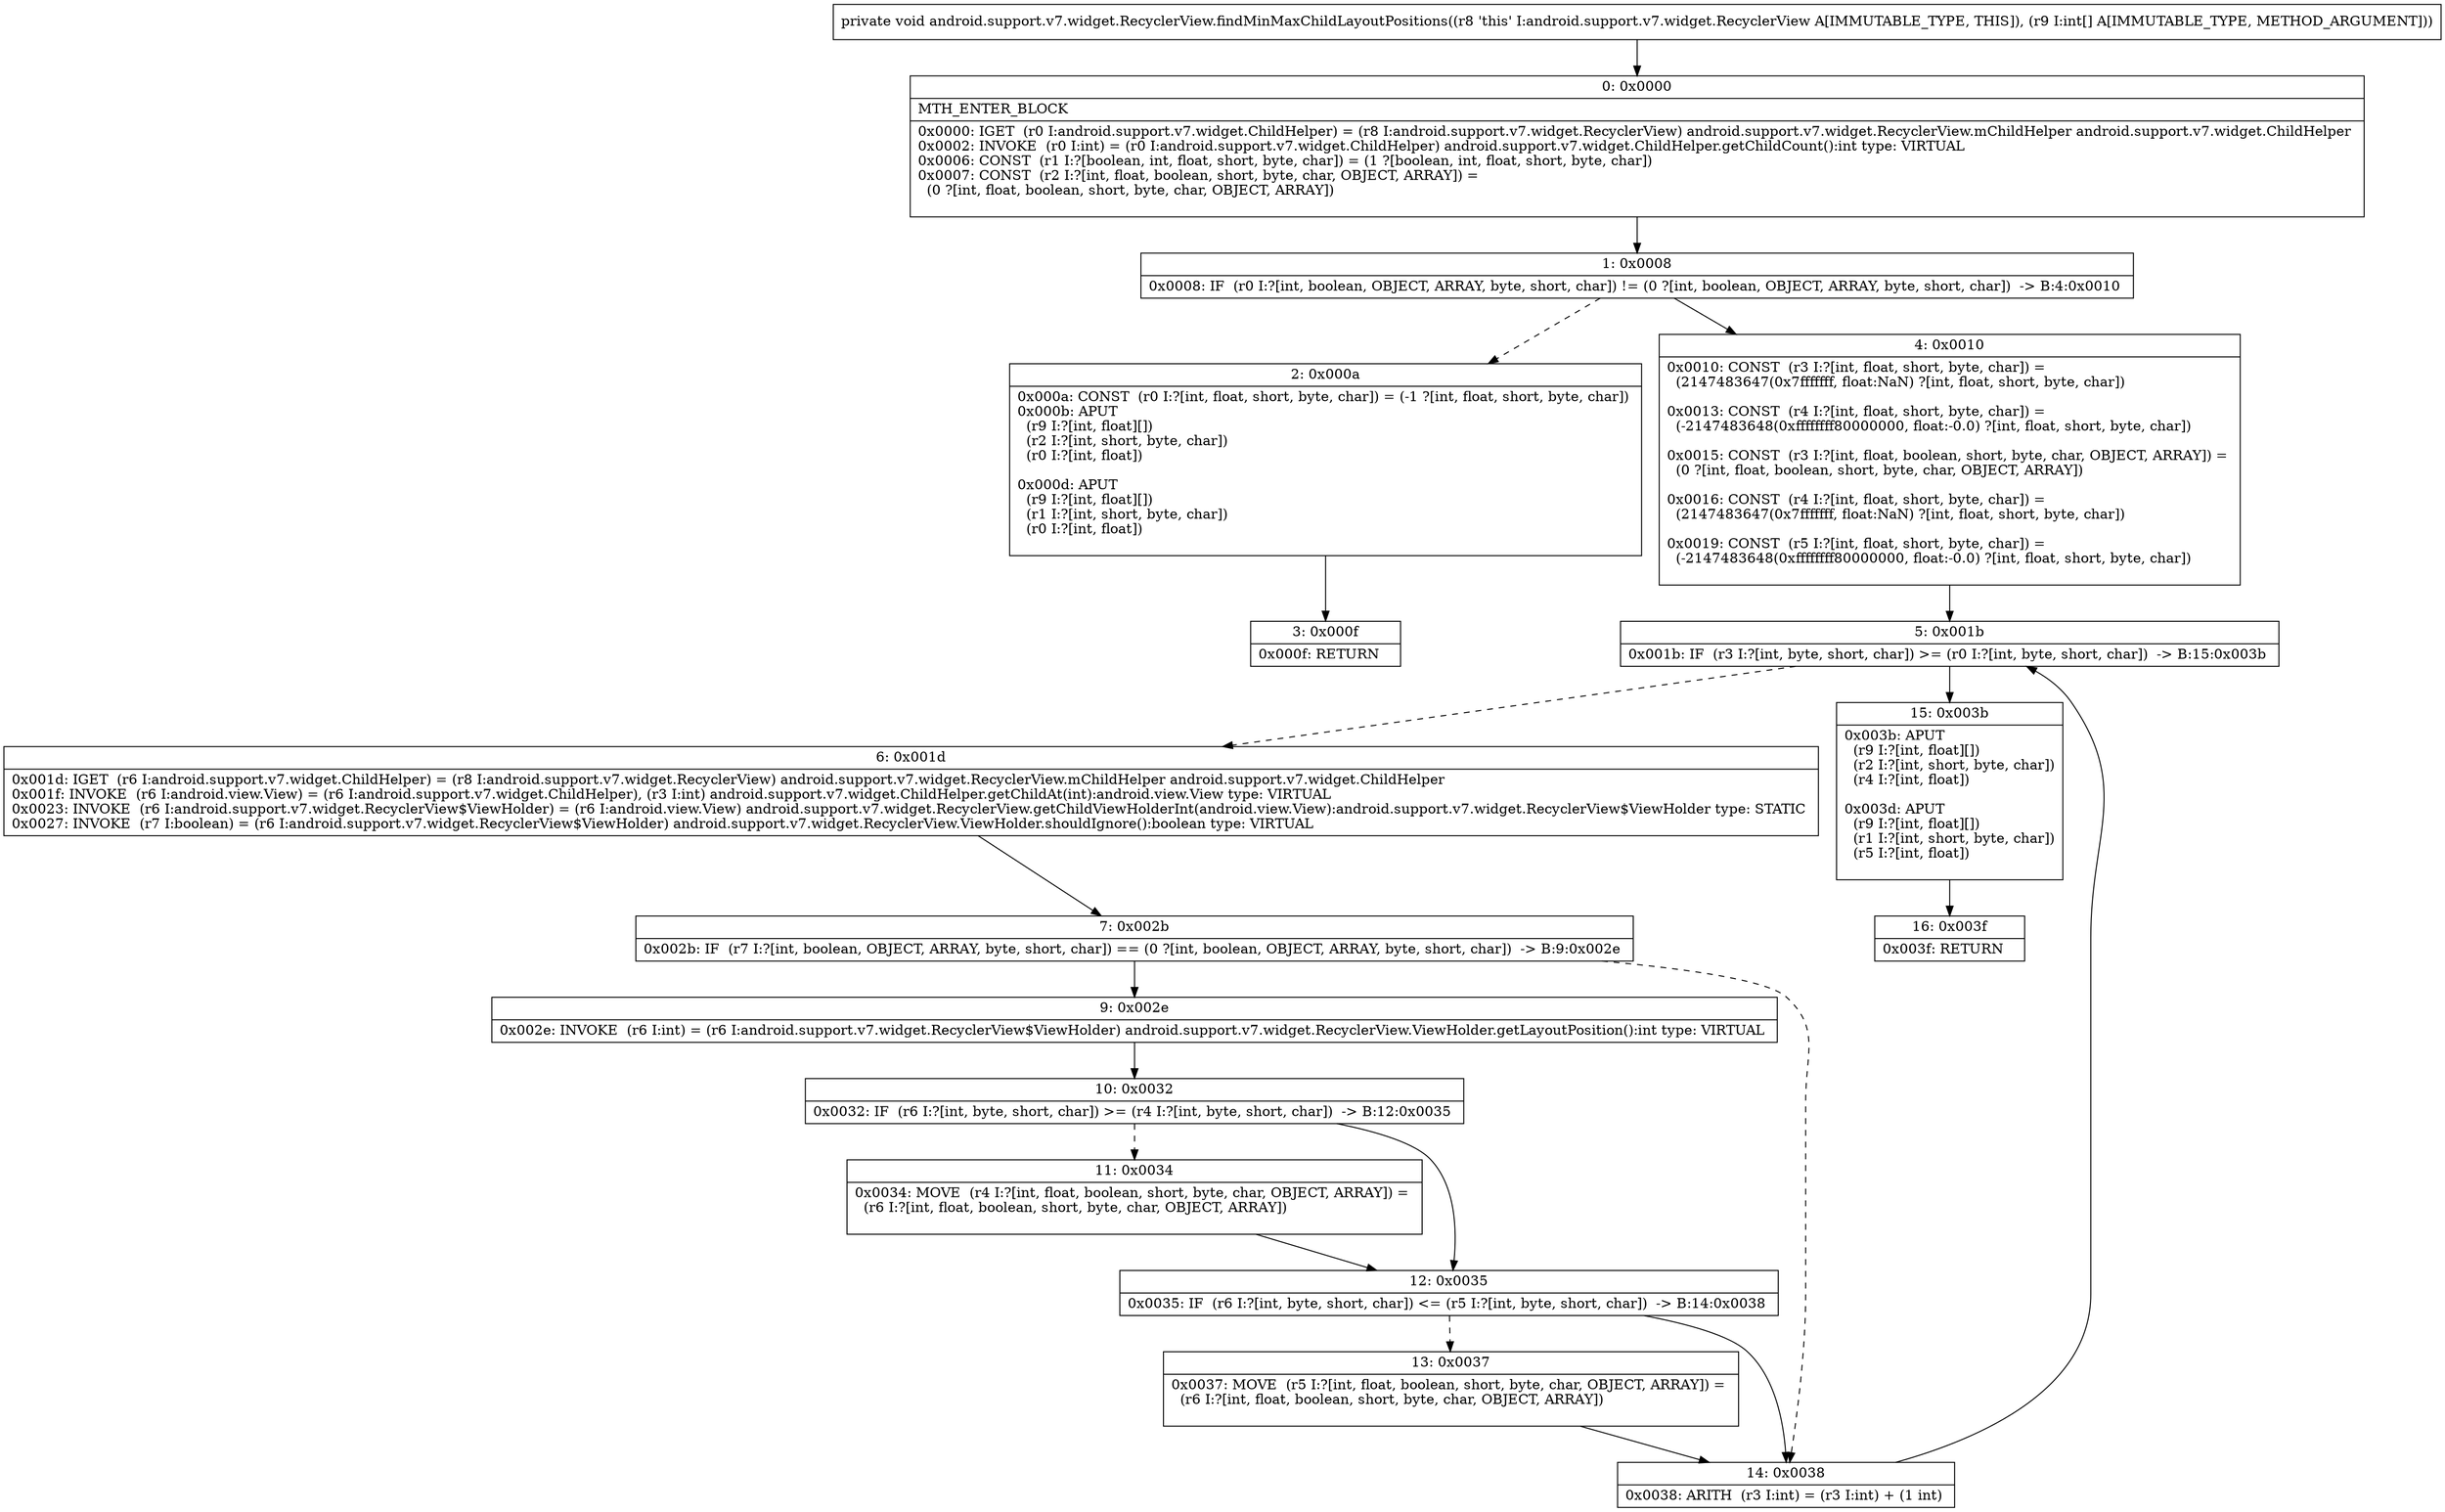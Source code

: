 digraph "CFG forandroid.support.v7.widget.RecyclerView.findMinMaxChildLayoutPositions([I)V" {
Node_0 [shape=record,label="{0\:\ 0x0000|MTH_ENTER_BLOCK\l|0x0000: IGET  (r0 I:android.support.v7.widget.ChildHelper) = (r8 I:android.support.v7.widget.RecyclerView) android.support.v7.widget.RecyclerView.mChildHelper android.support.v7.widget.ChildHelper \l0x0002: INVOKE  (r0 I:int) = (r0 I:android.support.v7.widget.ChildHelper) android.support.v7.widget.ChildHelper.getChildCount():int type: VIRTUAL \l0x0006: CONST  (r1 I:?[boolean, int, float, short, byte, char]) = (1 ?[boolean, int, float, short, byte, char]) \l0x0007: CONST  (r2 I:?[int, float, boolean, short, byte, char, OBJECT, ARRAY]) = \l  (0 ?[int, float, boolean, short, byte, char, OBJECT, ARRAY])\l \l}"];
Node_1 [shape=record,label="{1\:\ 0x0008|0x0008: IF  (r0 I:?[int, boolean, OBJECT, ARRAY, byte, short, char]) != (0 ?[int, boolean, OBJECT, ARRAY, byte, short, char])  \-\> B:4:0x0010 \l}"];
Node_2 [shape=record,label="{2\:\ 0x000a|0x000a: CONST  (r0 I:?[int, float, short, byte, char]) = (\-1 ?[int, float, short, byte, char]) \l0x000b: APUT  \l  (r9 I:?[int, float][])\l  (r2 I:?[int, short, byte, char])\l  (r0 I:?[int, float])\l \l0x000d: APUT  \l  (r9 I:?[int, float][])\l  (r1 I:?[int, short, byte, char])\l  (r0 I:?[int, float])\l \l}"];
Node_3 [shape=record,label="{3\:\ 0x000f|0x000f: RETURN   \l}"];
Node_4 [shape=record,label="{4\:\ 0x0010|0x0010: CONST  (r3 I:?[int, float, short, byte, char]) = \l  (2147483647(0x7fffffff, float:NaN) ?[int, float, short, byte, char])\l \l0x0013: CONST  (r4 I:?[int, float, short, byte, char]) = \l  (\-2147483648(0xffffffff80000000, float:\-0.0) ?[int, float, short, byte, char])\l \l0x0015: CONST  (r3 I:?[int, float, boolean, short, byte, char, OBJECT, ARRAY]) = \l  (0 ?[int, float, boolean, short, byte, char, OBJECT, ARRAY])\l \l0x0016: CONST  (r4 I:?[int, float, short, byte, char]) = \l  (2147483647(0x7fffffff, float:NaN) ?[int, float, short, byte, char])\l \l0x0019: CONST  (r5 I:?[int, float, short, byte, char]) = \l  (\-2147483648(0xffffffff80000000, float:\-0.0) ?[int, float, short, byte, char])\l \l}"];
Node_5 [shape=record,label="{5\:\ 0x001b|0x001b: IF  (r3 I:?[int, byte, short, char]) \>= (r0 I:?[int, byte, short, char])  \-\> B:15:0x003b \l}"];
Node_6 [shape=record,label="{6\:\ 0x001d|0x001d: IGET  (r6 I:android.support.v7.widget.ChildHelper) = (r8 I:android.support.v7.widget.RecyclerView) android.support.v7.widget.RecyclerView.mChildHelper android.support.v7.widget.ChildHelper \l0x001f: INVOKE  (r6 I:android.view.View) = (r6 I:android.support.v7.widget.ChildHelper), (r3 I:int) android.support.v7.widget.ChildHelper.getChildAt(int):android.view.View type: VIRTUAL \l0x0023: INVOKE  (r6 I:android.support.v7.widget.RecyclerView$ViewHolder) = (r6 I:android.view.View) android.support.v7.widget.RecyclerView.getChildViewHolderInt(android.view.View):android.support.v7.widget.RecyclerView$ViewHolder type: STATIC \l0x0027: INVOKE  (r7 I:boolean) = (r6 I:android.support.v7.widget.RecyclerView$ViewHolder) android.support.v7.widget.RecyclerView.ViewHolder.shouldIgnore():boolean type: VIRTUAL \l}"];
Node_7 [shape=record,label="{7\:\ 0x002b|0x002b: IF  (r7 I:?[int, boolean, OBJECT, ARRAY, byte, short, char]) == (0 ?[int, boolean, OBJECT, ARRAY, byte, short, char])  \-\> B:9:0x002e \l}"];
Node_9 [shape=record,label="{9\:\ 0x002e|0x002e: INVOKE  (r6 I:int) = (r6 I:android.support.v7.widget.RecyclerView$ViewHolder) android.support.v7.widget.RecyclerView.ViewHolder.getLayoutPosition():int type: VIRTUAL \l}"];
Node_10 [shape=record,label="{10\:\ 0x0032|0x0032: IF  (r6 I:?[int, byte, short, char]) \>= (r4 I:?[int, byte, short, char])  \-\> B:12:0x0035 \l}"];
Node_11 [shape=record,label="{11\:\ 0x0034|0x0034: MOVE  (r4 I:?[int, float, boolean, short, byte, char, OBJECT, ARRAY]) = \l  (r6 I:?[int, float, boolean, short, byte, char, OBJECT, ARRAY])\l \l}"];
Node_12 [shape=record,label="{12\:\ 0x0035|0x0035: IF  (r6 I:?[int, byte, short, char]) \<= (r5 I:?[int, byte, short, char])  \-\> B:14:0x0038 \l}"];
Node_13 [shape=record,label="{13\:\ 0x0037|0x0037: MOVE  (r5 I:?[int, float, boolean, short, byte, char, OBJECT, ARRAY]) = \l  (r6 I:?[int, float, boolean, short, byte, char, OBJECT, ARRAY])\l \l}"];
Node_14 [shape=record,label="{14\:\ 0x0038|0x0038: ARITH  (r3 I:int) = (r3 I:int) + (1 int) \l}"];
Node_15 [shape=record,label="{15\:\ 0x003b|0x003b: APUT  \l  (r9 I:?[int, float][])\l  (r2 I:?[int, short, byte, char])\l  (r4 I:?[int, float])\l \l0x003d: APUT  \l  (r9 I:?[int, float][])\l  (r1 I:?[int, short, byte, char])\l  (r5 I:?[int, float])\l \l}"];
Node_16 [shape=record,label="{16\:\ 0x003f|0x003f: RETURN   \l}"];
MethodNode[shape=record,label="{private void android.support.v7.widget.RecyclerView.findMinMaxChildLayoutPositions((r8 'this' I:android.support.v7.widget.RecyclerView A[IMMUTABLE_TYPE, THIS]), (r9 I:int[] A[IMMUTABLE_TYPE, METHOD_ARGUMENT])) }"];
MethodNode -> Node_0;
Node_0 -> Node_1;
Node_1 -> Node_2[style=dashed];
Node_1 -> Node_4;
Node_2 -> Node_3;
Node_4 -> Node_5;
Node_5 -> Node_6[style=dashed];
Node_5 -> Node_15;
Node_6 -> Node_7;
Node_7 -> Node_9;
Node_7 -> Node_14[style=dashed];
Node_9 -> Node_10;
Node_10 -> Node_11[style=dashed];
Node_10 -> Node_12;
Node_11 -> Node_12;
Node_12 -> Node_13[style=dashed];
Node_12 -> Node_14;
Node_13 -> Node_14;
Node_14 -> Node_5;
Node_15 -> Node_16;
}

